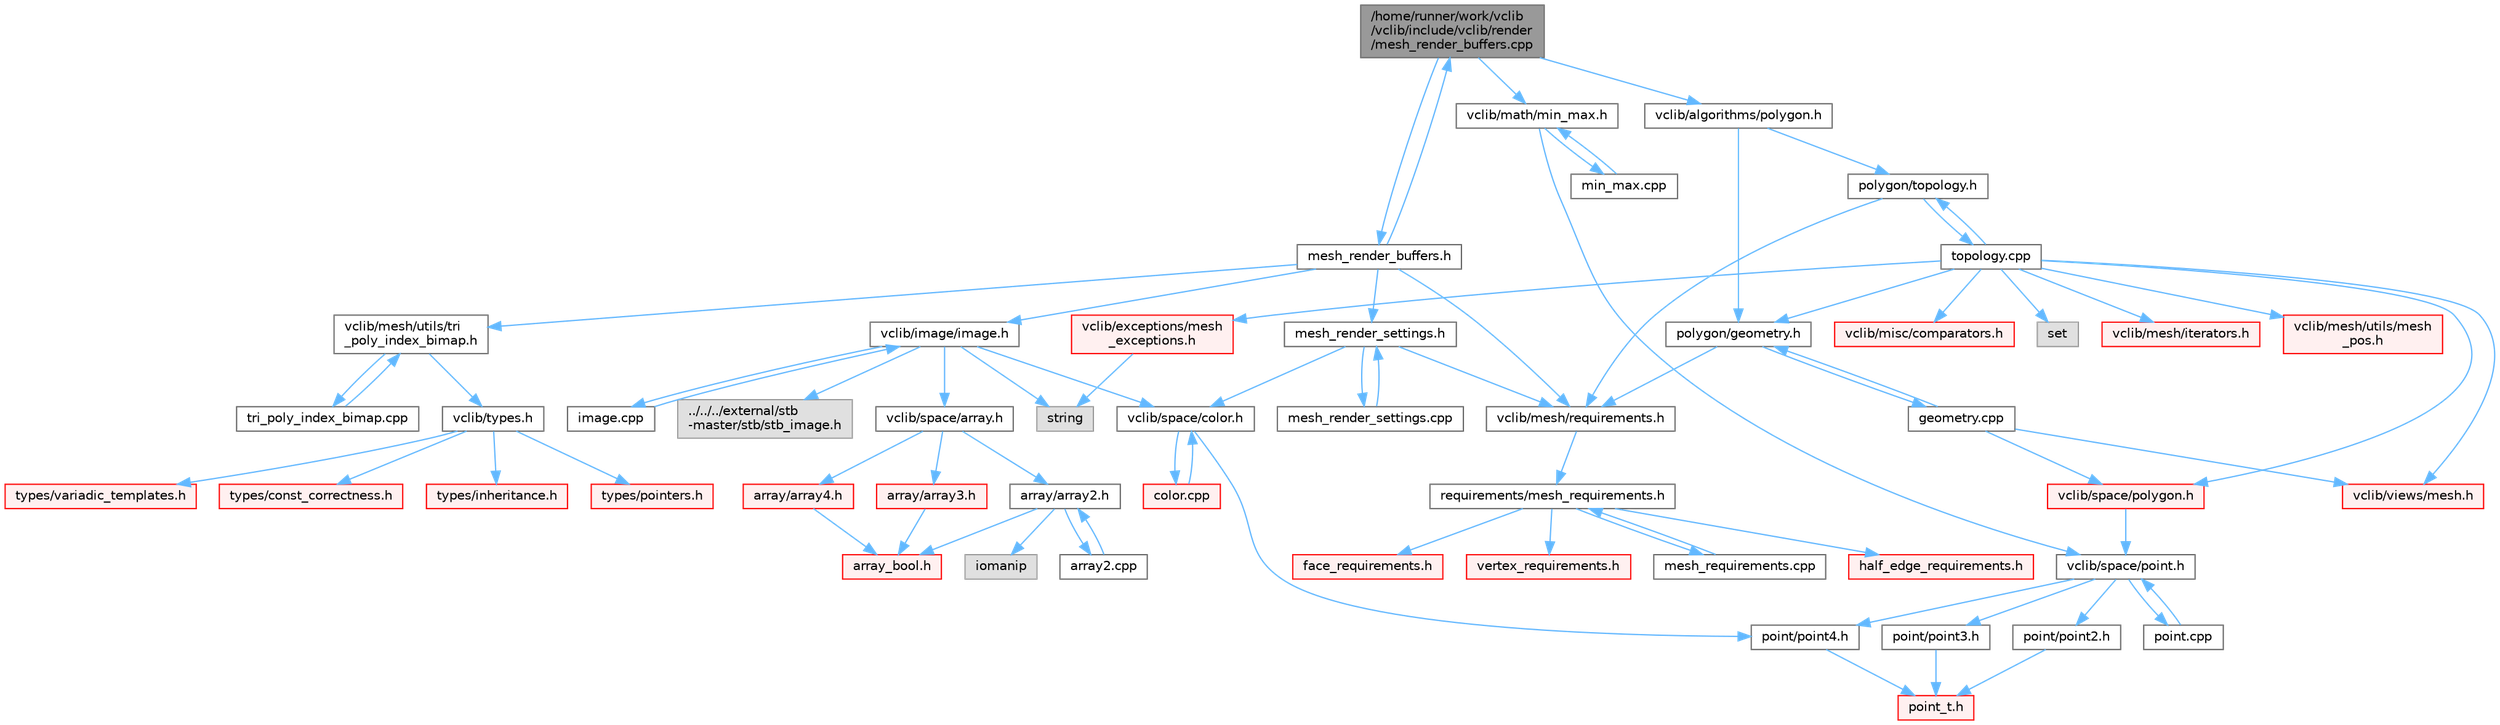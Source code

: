 digraph "/home/runner/work/vclib/vclib/include/vclib/render/mesh_render_buffers.cpp"
{
 // LATEX_PDF_SIZE
  bgcolor="transparent";
  edge [fontname=Helvetica,fontsize=10,labelfontname=Helvetica,labelfontsize=10];
  node [fontname=Helvetica,fontsize=10,shape=box,height=0.2,width=0.4];
  Node1 [label="/home/runner/work/vclib\l/vclib/include/vclib/render\l/mesh_render_buffers.cpp",height=0.2,width=0.4,color="gray40", fillcolor="grey60", style="filled", fontcolor="black",tooltip=" "];
  Node1 -> Node2 [color="steelblue1",style="solid"];
  Node2 [label="mesh_render_buffers.h",height=0.2,width=0.4,color="grey40", fillcolor="white", style="filled",URL="$mesh__render__buffers_8h.html",tooltip=" "];
  Node2 -> Node3 [color="steelblue1",style="solid"];
  Node3 [label="vclib/image/image.h",height=0.2,width=0.4,color="grey40", fillcolor="white", style="filled",URL="$image_2image_8h.html",tooltip=" "];
  Node3 -> Node4 [color="steelblue1",style="solid"];
  Node4 [label="string",height=0.2,width=0.4,color="grey60", fillcolor="#E0E0E0", style="filled",tooltip=" "];
  Node3 -> Node5 [color="steelblue1",style="solid"];
  Node5 [label="../../../external/stb\l-master/stb/stb_image.h",height=0.2,width=0.4,color="grey60", fillcolor="#E0E0E0", style="filled",tooltip=" "];
  Node3 -> Node6 [color="steelblue1",style="solid"];
  Node6 [label="vclib/space/array.h",height=0.2,width=0.4,color="grey40", fillcolor="white", style="filled",URL="$array_8h.html",tooltip=" "];
  Node6 -> Node7 [color="steelblue1",style="solid"];
  Node7 [label="array/array2.h",height=0.2,width=0.4,color="grey40", fillcolor="white", style="filled",URL="$array2_8h.html",tooltip=" "];
  Node7 -> Node8 [color="steelblue1",style="solid"];
  Node8 [label="iomanip",height=0.2,width=0.4,color="grey60", fillcolor="#E0E0E0", style="filled",tooltip=" "];
  Node7 -> Node9 [color="steelblue1",style="solid"];
  Node9 [label="array_bool.h",height=0.2,width=0.4,color="red", fillcolor="#FFF0F0", style="filled",URL="$array__bool_8h.html",tooltip=" "];
  Node7 -> Node31 [color="steelblue1",style="solid"];
  Node31 [label="array2.cpp",height=0.2,width=0.4,color="grey40", fillcolor="white", style="filled",URL="$array2_8cpp.html",tooltip=" "];
  Node31 -> Node7 [color="steelblue1",style="solid"];
  Node6 -> Node32 [color="steelblue1",style="solid"];
  Node32 [label="array/array3.h",height=0.2,width=0.4,color="red", fillcolor="#FFF0F0", style="filled",URL="$array3_8h.html",tooltip=" "];
  Node32 -> Node9 [color="steelblue1",style="solid"];
  Node6 -> Node34 [color="steelblue1",style="solid"];
  Node34 [label="array/array4.h",height=0.2,width=0.4,color="red", fillcolor="#FFF0F0", style="filled",URL="$array4_8h.html",tooltip=" "];
  Node34 -> Node9 [color="steelblue1",style="solid"];
  Node3 -> Node36 [color="steelblue1",style="solid"];
  Node36 [label="vclib/space/color.h",height=0.2,width=0.4,color="grey40", fillcolor="white", style="filled",URL="$space_2color_8h.html",tooltip=" "];
  Node36 -> Node37 [color="steelblue1",style="solid"];
  Node37 [label="point/point4.h",height=0.2,width=0.4,color="grey40", fillcolor="white", style="filled",URL="$point4_8h.html",tooltip=" "];
  Node37 -> Node38 [color="steelblue1",style="solid"];
  Node38 [label="point_t.h",height=0.2,width=0.4,color="red", fillcolor="#FFF0F0", style="filled",URL="$point__t_8h.html",tooltip=" "];
  Node36 -> Node51 [color="steelblue1",style="solid"];
  Node51 [label="color.cpp",height=0.2,width=0.4,color="red", fillcolor="#FFF0F0", style="filled",URL="$space_2color_8cpp.html",tooltip=" "];
  Node51 -> Node36 [color="steelblue1",style="solid"];
  Node3 -> Node52 [color="steelblue1",style="solid"];
  Node52 [label="image.cpp",height=0.2,width=0.4,color="grey40", fillcolor="white", style="filled",URL="$image_8cpp.html",tooltip=" "];
  Node52 -> Node3 [color="steelblue1",style="solid"];
  Node2 -> Node53 [color="steelblue1",style="solid"];
  Node53 [label="vclib/mesh/requirements.h",height=0.2,width=0.4,color="grey40", fillcolor="white", style="filled",URL="$requirements_8h.html",tooltip=" "];
  Node53 -> Node54 [color="steelblue1",style="solid"];
  Node54 [label="requirements/mesh_requirements.h",height=0.2,width=0.4,color="grey40", fillcolor="white", style="filled",URL="$mesh__requirements_8h.html",tooltip=" "];
  Node54 -> Node55 [color="steelblue1",style="solid"];
  Node55 [label="half_edge_requirements.h",height=0.2,width=0.4,color="red", fillcolor="#FFF0F0", style="filled",URL="$half__edge__requirements_8h.html",tooltip=" "];
  Node54 -> Node172 [color="steelblue1",style="solid"];
  Node172 [label="face_requirements.h",height=0.2,width=0.4,color="red", fillcolor="#FFF0F0", style="filled",URL="$face__requirements_8h.html",tooltip=" "];
  Node54 -> Node94 [color="steelblue1",style="solid"];
  Node94 [label="vertex_requirements.h",height=0.2,width=0.4,color="red", fillcolor="#FFF0F0", style="filled",URL="$vertex__requirements_8h.html",tooltip=" "];
  Node54 -> Node197 [color="steelblue1",style="solid"];
  Node197 [label="mesh_requirements.cpp",height=0.2,width=0.4,color="grey40", fillcolor="white", style="filled",URL="$mesh__requirements_8cpp.html",tooltip=" "];
  Node197 -> Node54 [color="steelblue1",style="solid"];
  Node2 -> Node198 [color="steelblue1",style="solid"];
  Node198 [label="vclib/mesh/utils/tri\l_poly_index_bimap.h",height=0.2,width=0.4,color="grey40", fillcolor="white", style="filled",URL="$tri__poly__index__bimap_8h.html",tooltip=" "];
  Node198 -> Node20 [color="steelblue1",style="solid"];
  Node20 [label="vclib/types.h",height=0.2,width=0.4,color="grey40", fillcolor="white", style="filled",URL="$types_8h.html",tooltip=" "];
  Node20 -> Node21 [color="steelblue1",style="solid"];
  Node21 [label="types/const_correctness.h",height=0.2,width=0.4,color="red", fillcolor="#FFF0F0", style="filled",URL="$types_2const__correctness_8h.html",tooltip=" "];
  Node20 -> Node23 [color="steelblue1",style="solid"];
  Node23 [label="types/inheritance.h",height=0.2,width=0.4,color="red", fillcolor="#FFF0F0", style="filled",URL="$inheritance_8h.html",tooltip=" "];
  Node20 -> Node24 [color="steelblue1",style="solid"];
  Node24 [label="types/pointers.h",height=0.2,width=0.4,color="red", fillcolor="#FFF0F0", style="filled",URL="$types_2pointers_8h.html",tooltip=" "];
  Node20 -> Node25 [color="steelblue1",style="solid"];
  Node25 [label="types/variadic_templates.h",height=0.2,width=0.4,color="red", fillcolor="#FFF0F0", style="filled",URL="$variadic__templates_8h.html",tooltip=" "];
  Node198 -> Node199 [color="steelblue1",style="solid"];
  Node199 [label="tri_poly_index_bimap.cpp",height=0.2,width=0.4,color="grey40", fillcolor="white", style="filled",URL="$tri__poly__index__bimap_8cpp.html",tooltip=" "];
  Node199 -> Node198 [color="steelblue1",style="solid"];
  Node2 -> Node200 [color="steelblue1",style="solid"];
  Node200 [label="mesh_render_settings.h",height=0.2,width=0.4,color="grey40", fillcolor="white", style="filled",URL="$mesh__render__settings_8h.html",tooltip=" "];
  Node200 -> Node53 [color="steelblue1",style="solid"];
  Node200 -> Node36 [color="steelblue1",style="solid"];
  Node200 -> Node201 [color="steelblue1",style="solid"];
  Node201 [label="mesh_render_settings.cpp",height=0.2,width=0.4,color="grey40", fillcolor="white", style="filled",URL="$mesh__render__settings_8cpp.html",tooltip=" "];
  Node201 -> Node200 [color="steelblue1",style="solid"];
  Node2 -> Node1 [color="steelblue1",style="solid"];
  Node1 -> Node202 [color="steelblue1",style="solid"];
  Node202 [label="vclib/algorithms/polygon.h",height=0.2,width=0.4,color="grey40", fillcolor="white", style="filled",URL="$algorithms_2polygon_8h.html",tooltip=" "];
  Node202 -> Node203 [color="steelblue1",style="solid"];
  Node203 [label="polygon/geometry.h",height=0.2,width=0.4,color="grey40", fillcolor="white", style="filled",URL="$geometry_8h.html",tooltip=" "];
  Node203 -> Node53 [color="steelblue1",style="solid"];
  Node203 -> Node204 [color="steelblue1",style="solid"];
  Node204 [label="geometry.cpp",height=0.2,width=0.4,color="grey40", fillcolor="white", style="filled",URL="$geometry_8cpp.html",tooltip=" "];
  Node204 -> Node203 [color="steelblue1",style="solid"];
  Node204 -> Node205 [color="steelblue1",style="solid"];
  Node205 [label="vclib/space/polygon.h",height=0.2,width=0.4,color="red", fillcolor="#FFF0F0", style="filled",URL="$space_2polygon_8h.html",tooltip=" "];
  Node205 -> Node66 [color="steelblue1",style="solid"];
  Node66 [label="vclib/space/point.h",height=0.2,width=0.4,color="grey40", fillcolor="white", style="filled",URL="$space_2point_8h.html",tooltip=" "];
  Node66 -> Node67 [color="steelblue1",style="solid"];
  Node67 [label="point/point2.h",height=0.2,width=0.4,color="grey40", fillcolor="white", style="filled",URL="$point2_8h.html",tooltip=" "];
  Node67 -> Node38 [color="steelblue1",style="solid"];
  Node66 -> Node68 [color="steelblue1",style="solid"];
  Node68 [label="point/point3.h",height=0.2,width=0.4,color="grey40", fillcolor="white", style="filled",URL="$point3_8h.html",tooltip=" "];
  Node68 -> Node38 [color="steelblue1",style="solid"];
  Node66 -> Node37 [color="steelblue1",style="solid"];
  Node66 -> Node69 [color="steelblue1",style="solid"];
  Node69 [label="point.cpp",height=0.2,width=0.4,color="grey40", fillcolor="white", style="filled",URL="$point_8cpp.html",tooltip=" "];
  Node69 -> Node66 [color="steelblue1",style="solid"];
  Node204 -> Node219 [color="steelblue1",style="solid"];
  Node219 [label="vclib/views/mesh.h",height=0.2,width=0.4,color="red", fillcolor="#FFF0F0", style="filled",URL="$views_2mesh_8h.html",tooltip=" "];
  Node202 -> Node239 [color="steelblue1",style="solid"];
  Node239 [label="polygon/topology.h",height=0.2,width=0.4,color="grey40", fillcolor="white", style="filled",URL="$polygon_2topology_8h.html",tooltip=" "];
  Node239 -> Node53 [color="steelblue1",style="solid"];
  Node239 -> Node240 [color="steelblue1",style="solid"];
  Node240 [label="topology.cpp",height=0.2,width=0.4,color="grey40", fillcolor="white", style="filled",URL="$polygon_2topology_8cpp.html",tooltip=" "];
  Node240 -> Node239 [color="steelblue1",style="solid"];
  Node240 -> Node241 [color="steelblue1",style="solid"];
  Node241 [label="set",height=0.2,width=0.4,color="grey60", fillcolor="#E0E0E0", style="filled",tooltip=" "];
  Node240 -> Node96 [color="steelblue1",style="solid"];
  Node96 [label="vclib/exceptions/mesh\l_exceptions.h",height=0.2,width=0.4,color="red", fillcolor="#FFF0F0", style="filled",URL="$mesh__exceptions_8h.html",tooltip=" "];
  Node96 -> Node4 [color="steelblue1",style="solid"];
  Node240 -> Node242 [color="steelblue1",style="solid"];
  Node242 [label="vclib/mesh/iterators.h",height=0.2,width=0.4,color="red", fillcolor="#FFF0F0", style="filled",URL="$mesh_2iterators_8h.html",tooltip=" "];
  Node240 -> Node246 [color="steelblue1",style="solid"];
  Node246 [label="vclib/mesh/utils/mesh\l_pos.h",height=0.2,width=0.4,color="red", fillcolor="#FFF0F0", style="filled",URL="$mesh__pos_8h.html",tooltip=" "];
  Node240 -> Node219 [color="steelblue1",style="solid"];
  Node240 -> Node248 [color="steelblue1",style="solid"];
  Node248 [label="vclib/misc/comparators.h",height=0.2,width=0.4,color="red", fillcolor="#FFF0F0", style="filled",URL="$comparators_8h.html",tooltip=" "];
  Node240 -> Node205 [color="steelblue1",style="solid"];
  Node240 -> Node203 [color="steelblue1",style="solid"];
  Node1 -> Node250 [color="steelblue1",style="solid"];
  Node250 [label="vclib/math/min_max.h",height=0.2,width=0.4,color="grey40", fillcolor="white", style="filled",URL="$min__max_8h.html",tooltip=" "];
  Node250 -> Node66 [color="steelblue1",style="solid"];
  Node250 -> Node251 [color="steelblue1",style="solid"];
  Node251 [label="min_max.cpp",height=0.2,width=0.4,color="grey40", fillcolor="white", style="filled",URL="$min__max_8cpp.html",tooltip=" "];
  Node251 -> Node250 [color="steelblue1",style="solid"];
}
